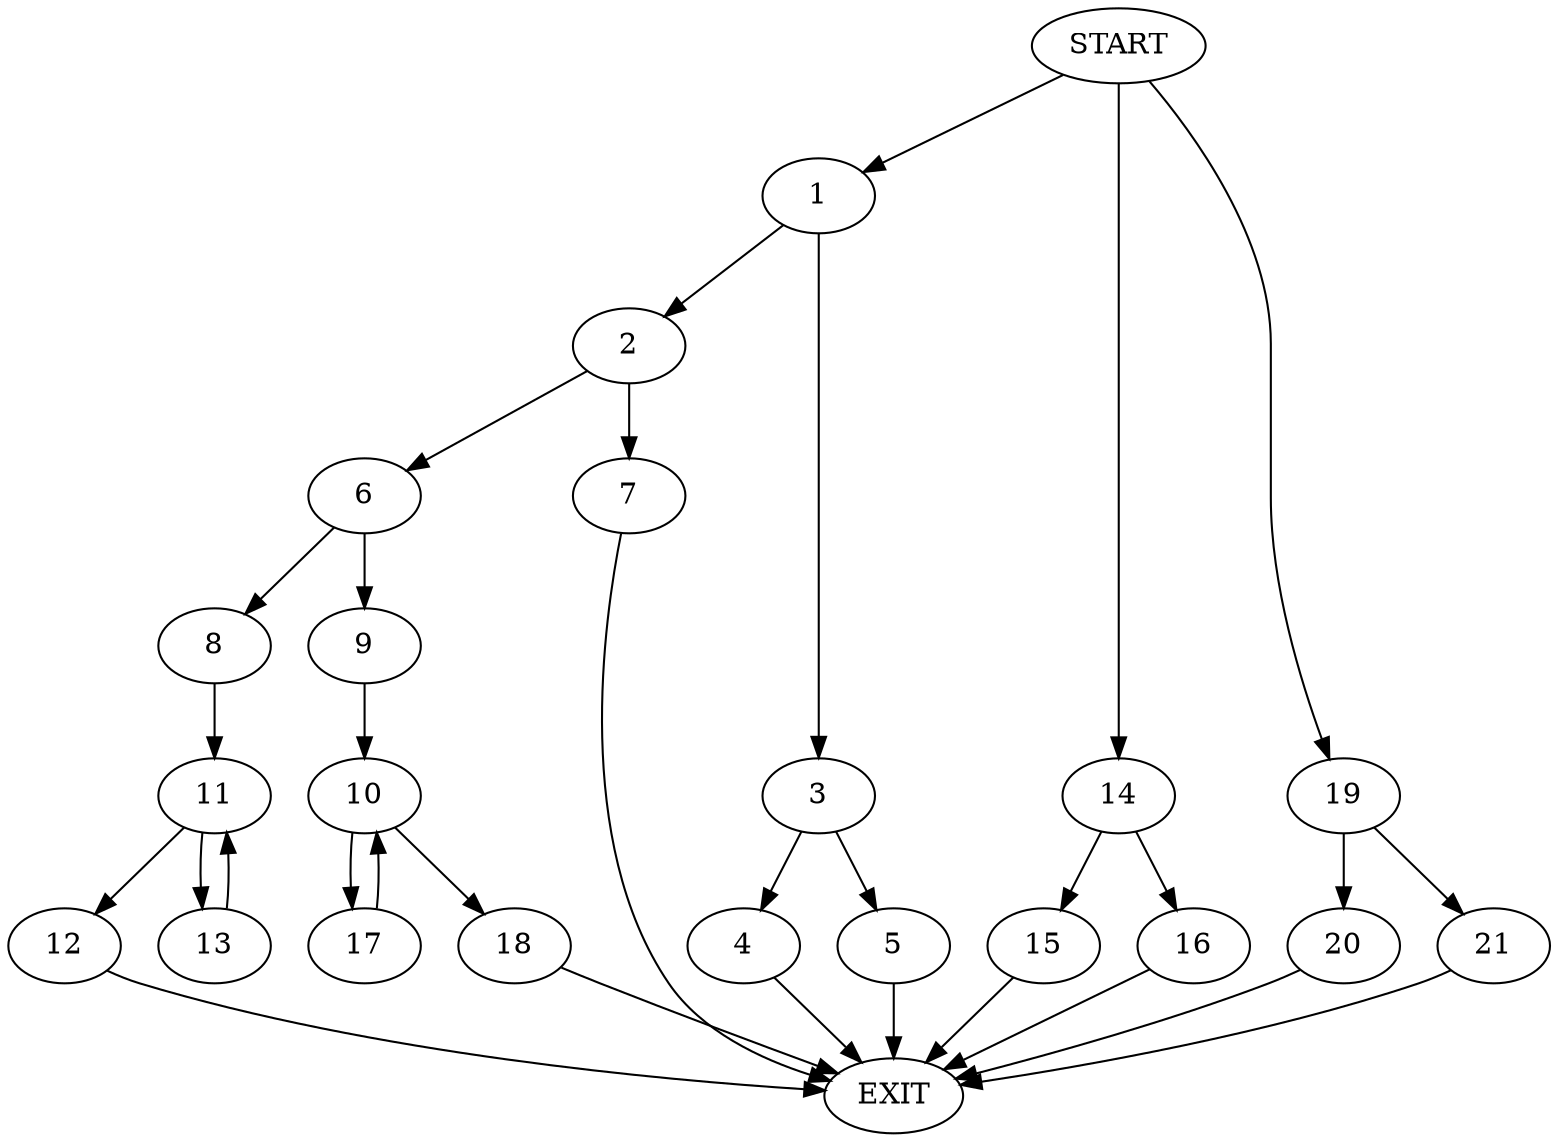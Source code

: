 digraph {
0 [label="START"]
22 [label="EXIT"]
0 -> 1
1 -> 2
1 -> 3
3 -> 4
3 -> 5
2 -> 6
2 -> 7
4 -> 22
5 -> 22
7 -> 22
6 -> 8
6 -> 9
9 -> 10
8 -> 11
11 -> 12
11 -> 13
13 -> 11
12 -> 22
0 -> 14
14 -> 15
14 -> 16
15 -> 22
16 -> 22
10 -> 17
10 -> 18
18 -> 22
17 -> 10
0 -> 19
19 -> 20
19 -> 21
20 -> 22
21 -> 22
}
